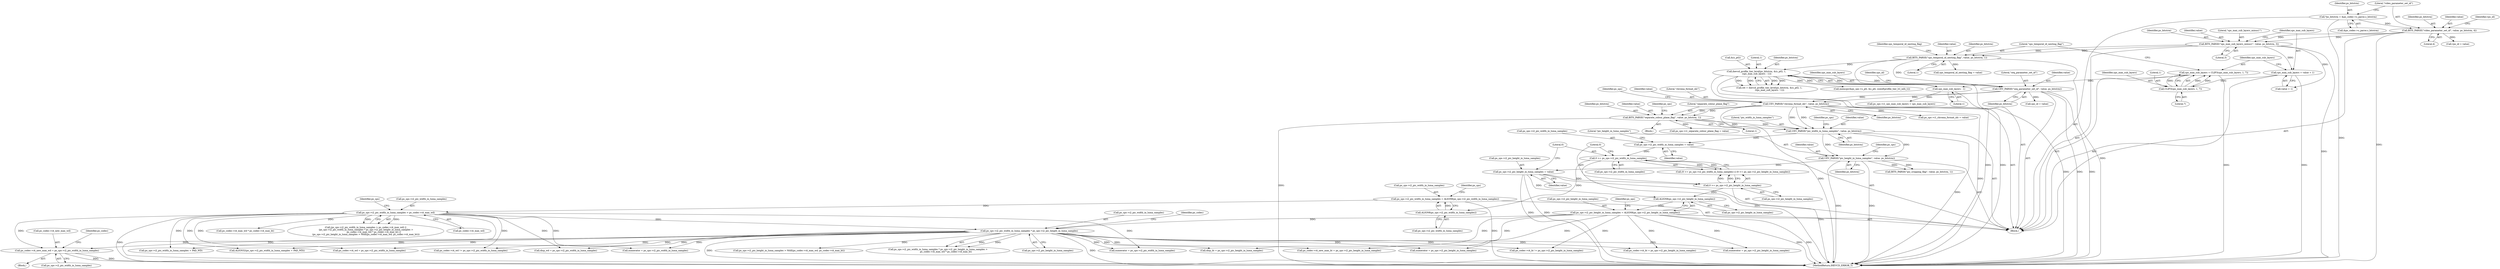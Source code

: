 digraph "0_Android_1ab5ce7e42feccd49e49752e6f58f9097ac5d254@pointer" {
"1000389" [label="(Call,ps_codec->i4_new_max_wd = ps_sps->i2_pic_width_in_luma_samples)"];
"1000363" [label="(Call,ps_sps->i2_pic_width_in_luma_samples * ps_sps->i2_pic_height_in_luma_samples)"];
"1000354" [label="(Call,ps_sps->i2_pic_width_in_luma_samples > ps_codec->i4_max_wd)"];
"1000336" [label="(Call,ps_sps->i2_pic_width_in_luma_samples = ALIGN8(ps_sps->i2_pic_width_in_luma_samples))"];
"1000340" [label="(Call,ALIGN8(ps_sps->i2_pic_width_in_luma_samples))"];
"1000324" [label="(Call,0 >= ps_sps->i2_pic_width_in_luma_samples)"];
"1000308" [label="(Call,ps_sps->i2_pic_width_in_luma_samples = value)"];
"1000304" [label="(Call,UEV_PARSE(\"pic_width_in_luma_samples\", value, ps_bitstrm))"];
"1000287" [label="(Call,BITS_PARSE(\"separate_colour_plane_flag\", value, ps_bitstrm, 1))"];
"1000253" [label="(Call,UEV_PARSE(\"chroma_format_idc\", value, ps_bitstrm))"];
"1000182" [label="(Call,UEV_PARSE(\"seq_parameter_set_id\", value, ps_bitstrm))"];
"1000164" [label="(Call,BITS_PARSE(\"sps_temporal_id_nesting_flag\", value, ps_bitstrm, 1))"];
"1000148" [label="(Call,BITS_PARSE(\"sps_max_sub_layers_minus1\", value, ps_bitstrm, 3))"];
"1000132" [label="(Call,BITS_PARSE(\"video_parameter_set_id\", value, ps_bitstrm, 4))"];
"1000124" [label="(Call,*ps_bitstrm = &ps_codec->s_parse.s_bitstrm)"];
"1000174" [label="(Call,ihevcd_profile_tier_level(ps_bitstrm, &(s_ptl), 1,\n (sps_max_sub_layers - 1)))"];
"1000179" [label="(Call,sps_max_sub_layers - 1)"];
"1000158" [label="(Call,sps_max_sub_layers = CLIP3(sps_max_sub_layers, 1, 7))"];
"1000160" [label="(Call,CLIP3(sps_max_sub_layers, 1, 7))"];
"1000153" [label="(Call,sps_max_sub_layers = value + 1)"];
"1000344" [label="(Call,ps_sps->i2_pic_height_in_luma_samples = ALIGN8(ps_sps->i2_pic_height_in_luma_samples))"];
"1000348" [label="(Call,ALIGN8(ps_sps->i2_pic_height_in_luma_samples))"];
"1000329" [label="(Call,0 >= ps_sps->i2_pic_height_in_luma_samples)"];
"1000317" [label="(Call,ps_sps->i2_pic_height_in_luma_samples = value)"];
"1000313" [label="(Call,UEV_PARSE(\"pic_height_in_luma_samples\", value, ps_bitstrm))"];
"1000310" [label="(Identifier,ps_sps)"];
"1000318" [label="(Call,ps_sps->i2_pic_height_in_luma_samples)"];
"1000349" [label="(Call,ps_sps->i2_pic_height_in_luma_samples)"];
"1000181" [label="(Literal,1)"];
"1000126" [label="(Call,&ps_codec->s_parse.s_bitstrm)"];
"1000321" [label="(Identifier,value)"];
"1000324" [label="(Call,0 >= ps_sps->i2_pic_width_in_luma_samples)"];
"1001039" [label="(Call,numerator = ps_sps->i2_pic_width_in_luma_samples)"];
"1000325" [label="(Literal,0)"];
"1000135" [label="(Identifier,ps_bitstrm)"];
"1000149" [label="(Literal,\"sps_max_sub_layers_minus1\")"];
"1000398" [label="(Identifier,ps_codec)"];
"1000337" [label="(Call,ps_sps->i2_pic_width_in_luma_samples)"];
"1000348" [label="(Call,ALIGN8(ps_sps->i2_pic_height_in_luma_samples))"];
"1000182" [label="(Call,UEV_PARSE(\"seq_parameter_set_id\", value, ps_bitstrm))"];
"1000354" [label="(Call,ps_sps->i2_pic_width_in_luma_samples > ps_codec->i4_max_wd)"];
"1000312" [label="(Identifier,value)"];
"1001252" [label="(Call,ps_codec->i4_wd = ps_sps->i2_pic_width_in_luma_samples)"];
"1000259" [label="(Identifier,ps_sps)"];
"1000344" [label="(Call,ps_sps->i2_pic_height_in_luma_samples = ALIGN8(ps_sps->i2_pic_height_in_luma_samples))"];
"1000306" [label="(Identifier,value)"];
"1000313" [label="(Call,UEV_PARSE(\"pic_height_in_luma_samples\", value, ps_bitstrm))"];
"1000253" [label="(Call,UEV_PARSE(\"chroma_format_idc\", value, ps_bitstrm))"];
"1001271" [label="(Call,ps_sps->i2_pic_width_in_luma_samples + PAD_WD)"];
"1000158" [label="(Call,sps_max_sub_layers = CLIP3(sps_max_sub_layers, 1, 7))"];
"1000132" [label="(Call,BITS_PARSE(\"video_parameter_set_id\", value, ps_bitstrm, 4))"];
"1000286" [label="(Block,)"];
"1000125" [label="(Identifier,ps_bitstrm)"];
"1000159" [label="(Identifier,sps_max_sub_layers)"];
"1000183" [label="(Literal,\"seq_parameter_set_id\")"];
"1000184" [label="(Identifier,value)"];
"1000161" [label="(Identifier,sps_max_sub_layers)"];
"1001270" [label="(Call,ALIGN32(ps_sps->i2_pic_width_in_luma_samples + PAD_WD))"];
"1001141" [label="(Call,ps_codec->i4_wd != ps_sps->i2_pic_width_in_luma_samples)"];
"1000323" [label="(Call,(0 >= ps_sps->i2_pic_width_in_luma_samples) || (0 >= ps_sps->i2_pic_height_in_luma_samples))"];
"1000178" [label="(Literal,1)"];
"1001213" [label="(Call,disp_ht = ps_sps->i2_pic_height_in_luma_samples)"];
"1000317" [label="(Call,ps_sps->i2_pic_height_in_luma_samples = value)"];
"1001194" [label="(Call,disp_wd = ps_sps->i2_pic_width_in_luma_samples)"];
"1000255" [label="(Identifier,value)"];
"1000187" [label="(Identifier,sps_id)"];
"1000292" [label="(Call,ps_sps->i1_separate_colour_plane_flag = value)"];
"1000294" [label="(Identifier,ps_sps)"];
"1000166" [label="(Identifier,value)"];
"1000160" [label="(Call,CLIP3(sps_max_sub_layers, 1, 7))"];
"1000396" [label="(Call,ps_codec->i4_new_max_ht = ps_sps->i2_pic_height_in_luma_samples)"];
"1001336" [label="(MethodReturn,IHEVCD_ERROR_T)"];
"1000174" [label="(Call,ihevcd_profile_tier_level(ps_bitstrm, &(s_ptl), 1,\n (sps_max_sub_layers - 1)))"];
"1000370" [label="(Call,ps_codec->i4_max_wd * ps_codec->i4_max_ht)"];
"1000167" [label="(Identifier,ps_bitstrm)"];
"1000153" [label="(Call,sps_max_sub_layers = value + 1)"];
"1000356" [label="(Identifier,ps_sps)"];
"1000304" [label="(Call,UEV_PARSE(\"pic_width_in_luma_samples\", value, ps_bitstrm))"];
"1000170" [label="(Identifier,sps_temporal_id_nesting_flag)"];
"1000168" [label="(Literal,1)"];
"1000330" [label="(Literal,0)"];
"1000288" [label="(Literal,\"separate_colour_plane_flag\")"];
"1000388" [label="(Block,)"];
"1000291" [label="(Literal,1)"];
"1000180" [label="(Identifier,sps_max_sub_layers)"];
"1000353" [label="(Call,(ps_sps->i2_pic_width_in_luma_samples > ps_codec->i4_max_wd) ||\n (ps_sps->i2_pic_width_in_luma_samples * ps_sps->i2_pic_height_in_luma_samples >\n                       ps_codec->i4_max_wd * ps_codec->i4_max_ht) ||\n (ps_sps->i2_pic_height_in_luma_samples > MAX(ps_codec->i4_max_wd, ps_codec->i4_max_ht)))"];
"1000377" [label="(Call,ps_sps->i2_pic_height_in_luma_samples > MAX(ps_codec->i4_max_wd, ps_codec->i4_max_ht))"];
"1000185" [label="(Identifier,ps_bitstrm)"];
"1000133" [label="(Literal,\"video_parameter_set_id\")"];
"1000345" [label="(Call,ps_sps->i2_pic_height_in_luma_samples)"];
"1000314" [label="(Literal,\"pic_height_in_luma_samples\")"];
"1000287" [label="(Call,BITS_PARSE(\"separate_colour_plane_flag\", value, ps_bitstrm, 1))"];
"1000362" [label="(Call,ps_sps->i2_pic_width_in_luma_samples * ps_sps->i2_pic_height_in_luma_samples >\n                       ps_codec->i4_max_wd * ps_codec->i4_max_ht)"];
"1000154" [label="(Identifier,sps_max_sub_layers)"];
"1000136" [label="(Literal,4)"];
"1000336" [label="(Call,ps_sps->i2_pic_width_in_luma_samples = ALIGN8(ps_sps->i2_pic_width_in_luma_samples))"];
"1001117" [label="(Call,numerator = ps_sps->i2_pic_height_in_luma_samples)"];
"1000155" [label="(Call,value + 1)"];
"1000137" [label="(Call,vps_id = value)"];
"1000319" [label="(Identifier,ps_sps)"];
"1000367" [label="(Call,ps_sps->i2_pic_height_in_luma_samples)"];
"1000315" [label="(Identifier,value)"];
"1000162" [label="(Literal,1)"];
"1000407" [label="(Call,BITS_PARSE(\"pic_cropping_flag\", value, ps_bitstrm, 1))"];
"1000355" [label="(Call,ps_sps->i2_pic_width_in_luma_samples)"];
"1000152" [label="(Literal,3)"];
"1000393" [label="(Call,ps_sps->i2_pic_width_in_luma_samples)"];
"1000389" [label="(Call,ps_codec->i4_new_max_wd = ps_sps->i2_pic_width_in_luma_samples)"];
"1000164" [label="(Call,BITS_PARSE(\"sps_temporal_id_nesting_flag\", value, ps_bitstrm, 1))"];
"1000341" [label="(Call,ps_sps->i2_pic_width_in_luma_samples)"];
"1001148" [label="(Call,ps_codec->i4_ht != ps_sps->i2_pic_height_in_luma_samples)"];
"1000316" [label="(Identifier,ps_bitstrm)"];
"1000124" [label="(Call,*ps_bitstrm = &ps_codec->s_parse.s_bitstrm)"];
"1000179" [label="(Call,sps_max_sub_layers - 1)"];
"1000169" [label="(Call,sps_temporal_id_nesting_flag = value)"];
"1000290" [label="(Identifier,ps_bitstrm)"];
"1000134" [label="(Identifier,value)"];
"1000364" [label="(Call,ps_sps->i2_pic_width_in_luma_samples)"];
"1000309" [label="(Call,ps_sps->i2_pic_width_in_luma_samples)"];
"1000346" [label="(Identifier,ps_sps)"];
"1000175" [label="(Identifier,ps_bitstrm)"];
"1000331" [label="(Call,ps_sps->i2_pic_height_in_luma_samples)"];
"1001259" [label="(Call,ps_codec->i4_ht = ps_sps->i2_pic_height_in_luma_samples)"];
"1000365" [label="(Identifier,ps_sps)"];
"1000329" [label="(Call,0 >= ps_sps->i2_pic_height_in_luma_samples)"];
"1000305" [label="(Literal,\"pic_width_in_luma_samples\")"];
"1000186" [label="(Call,sps_id = value)"];
"1000138" [label="(Identifier,vps_id)"];
"1000256" [label="(Identifier,ps_bitstrm)"];
"1001057" [label="(Call,numerator = ps_sps->i2_pic_height_in_luma_samples)"];
"1000372" [label="(Identifier,ps_codec)"];
"1000358" [label="(Call,ps_codec->i4_max_wd)"];
"1000340" [label="(Call,ALIGN8(ps_sps->i2_pic_width_in_luma_samples))"];
"1001101" [label="(Call,numerator = ps_sps->i2_pic_width_in_luma_samples)"];
"1000390" [label="(Call,ps_codec->i4_new_max_wd)"];
"1000172" [label="(Call,ret = ihevcd_profile_tier_level(ps_bitstrm, &(s_ptl), 1,\n (sps_max_sub_layers - 1)))"];
"1000163" [label="(Literal,7)"];
"1000244" [label="(Call,memcpy(&ps_sps->s_ptl, &s_ptl, sizeof(profile_tier_lvl_info_t)))"];
"1000257" [label="(Call,ps_sps->i1_chroma_format_idc = value)"];
"1000326" [label="(Call,ps_sps->i2_pic_width_in_luma_samples)"];
"1000148" [label="(Call,BITS_PARSE(\"sps_max_sub_layers_minus1\", value, ps_bitstrm, 3))"];
"1000176" [label="(Call,&(s_ptl))"];
"1000363" [label="(Call,ps_sps->i2_pic_width_in_luma_samples * ps_sps->i2_pic_height_in_luma_samples)"];
"1000307" [label="(Identifier,ps_bitstrm)"];
"1000151" [label="(Identifier,ps_bitstrm)"];
"1000229" [label="(Call,ps_sps->i1_sps_max_sub_layers = sps_max_sub_layers)"];
"1000308" [label="(Call,ps_sps->i2_pic_width_in_luma_samples = value)"];
"1000165" [label="(Literal,\"sps_temporal_id_nesting_flag\")"];
"1000108" [label="(Block,)"];
"1000289" [label="(Identifier,value)"];
"1000150" [label="(Identifier,value)"];
"1000254" [label="(Literal,\"chroma_format_idc\")"];
"1000389" -> "1000388"  [label="AST: "];
"1000389" -> "1000393"  [label="CFG: "];
"1000390" -> "1000389"  [label="AST: "];
"1000393" -> "1000389"  [label="AST: "];
"1000398" -> "1000389"  [label="CFG: "];
"1000389" -> "1001336"  [label="DDG: "];
"1000389" -> "1001336"  [label="DDG: "];
"1000363" -> "1000389"  [label="DDG: "];
"1000354" -> "1000389"  [label="DDG: "];
"1000363" -> "1000362"  [label="AST: "];
"1000363" -> "1000367"  [label="CFG: "];
"1000364" -> "1000363"  [label="AST: "];
"1000367" -> "1000363"  [label="AST: "];
"1000372" -> "1000363"  [label="CFG: "];
"1000363" -> "1001336"  [label="DDG: "];
"1000363" -> "1001336"  [label="DDG: "];
"1000363" -> "1000362"  [label="DDG: "];
"1000363" -> "1000362"  [label="DDG: "];
"1000354" -> "1000363"  [label="DDG: "];
"1000344" -> "1000363"  [label="DDG: "];
"1000363" -> "1000377"  [label="DDG: "];
"1000363" -> "1000396"  [label="DDG: "];
"1000363" -> "1001039"  [label="DDG: "];
"1000363" -> "1001057"  [label="DDG: "];
"1000363" -> "1001101"  [label="DDG: "];
"1000363" -> "1001117"  [label="DDG: "];
"1000363" -> "1001141"  [label="DDG: "];
"1000363" -> "1001148"  [label="DDG: "];
"1000363" -> "1001194"  [label="DDG: "];
"1000363" -> "1001213"  [label="DDG: "];
"1000363" -> "1001252"  [label="DDG: "];
"1000363" -> "1001259"  [label="DDG: "];
"1000363" -> "1001270"  [label="DDG: "];
"1000363" -> "1001271"  [label="DDG: "];
"1000354" -> "1000353"  [label="AST: "];
"1000354" -> "1000358"  [label="CFG: "];
"1000355" -> "1000354"  [label="AST: "];
"1000358" -> "1000354"  [label="AST: "];
"1000365" -> "1000354"  [label="CFG: "];
"1000353" -> "1000354"  [label="CFG: "];
"1000354" -> "1001336"  [label="DDG: "];
"1000354" -> "1001336"  [label="DDG: "];
"1000354" -> "1000353"  [label="DDG: "];
"1000354" -> "1000353"  [label="DDG: "];
"1000336" -> "1000354"  [label="DDG: "];
"1000354" -> "1000370"  [label="DDG: "];
"1000354" -> "1001039"  [label="DDG: "];
"1000354" -> "1001101"  [label="DDG: "];
"1000354" -> "1001141"  [label="DDG: "];
"1000354" -> "1001194"  [label="DDG: "];
"1000354" -> "1001252"  [label="DDG: "];
"1000354" -> "1001270"  [label="DDG: "];
"1000354" -> "1001271"  [label="DDG: "];
"1000336" -> "1000108"  [label="AST: "];
"1000336" -> "1000340"  [label="CFG: "];
"1000337" -> "1000336"  [label="AST: "];
"1000340" -> "1000336"  [label="AST: "];
"1000346" -> "1000336"  [label="CFG: "];
"1000336" -> "1001336"  [label="DDG: "];
"1000340" -> "1000336"  [label="DDG: "];
"1000340" -> "1000341"  [label="CFG: "];
"1000341" -> "1000340"  [label="AST: "];
"1000324" -> "1000340"  [label="DDG: "];
"1000324" -> "1000323"  [label="AST: "];
"1000324" -> "1000326"  [label="CFG: "];
"1000325" -> "1000324"  [label="AST: "];
"1000326" -> "1000324"  [label="AST: "];
"1000330" -> "1000324"  [label="CFG: "];
"1000323" -> "1000324"  [label="CFG: "];
"1000324" -> "1001336"  [label="DDG: "];
"1000324" -> "1000323"  [label="DDG: "];
"1000324" -> "1000323"  [label="DDG: "];
"1000308" -> "1000324"  [label="DDG: "];
"1000308" -> "1000108"  [label="AST: "];
"1000308" -> "1000312"  [label="CFG: "];
"1000309" -> "1000308"  [label="AST: "];
"1000312" -> "1000308"  [label="AST: "];
"1000314" -> "1000308"  [label="CFG: "];
"1000304" -> "1000308"  [label="DDG: "];
"1000304" -> "1000108"  [label="AST: "];
"1000304" -> "1000307"  [label="CFG: "];
"1000305" -> "1000304"  [label="AST: "];
"1000306" -> "1000304"  [label="AST: "];
"1000307" -> "1000304"  [label="AST: "];
"1000310" -> "1000304"  [label="CFG: "];
"1000304" -> "1001336"  [label="DDG: "];
"1000287" -> "1000304"  [label="DDG: "];
"1000287" -> "1000304"  [label="DDG: "];
"1000253" -> "1000304"  [label="DDG: "];
"1000253" -> "1000304"  [label="DDG: "];
"1000304" -> "1000313"  [label="DDG: "];
"1000304" -> "1000313"  [label="DDG: "];
"1000287" -> "1000286"  [label="AST: "];
"1000287" -> "1000291"  [label="CFG: "];
"1000288" -> "1000287"  [label="AST: "];
"1000289" -> "1000287"  [label="AST: "];
"1000290" -> "1000287"  [label="AST: "];
"1000291" -> "1000287"  [label="AST: "];
"1000294" -> "1000287"  [label="CFG: "];
"1000287" -> "1001336"  [label="DDG: "];
"1000253" -> "1000287"  [label="DDG: "];
"1000253" -> "1000287"  [label="DDG: "];
"1000287" -> "1000292"  [label="DDG: "];
"1000253" -> "1000108"  [label="AST: "];
"1000253" -> "1000256"  [label="CFG: "];
"1000254" -> "1000253"  [label="AST: "];
"1000255" -> "1000253"  [label="AST: "];
"1000256" -> "1000253"  [label="AST: "];
"1000259" -> "1000253"  [label="CFG: "];
"1000253" -> "1001336"  [label="DDG: "];
"1000253" -> "1001336"  [label="DDG: "];
"1000182" -> "1000253"  [label="DDG: "];
"1000182" -> "1000253"  [label="DDG: "];
"1000253" -> "1000257"  [label="DDG: "];
"1000182" -> "1000108"  [label="AST: "];
"1000182" -> "1000185"  [label="CFG: "];
"1000183" -> "1000182"  [label="AST: "];
"1000184" -> "1000182"  [label="AST: "];
"1000185" -> "1000182"  [label="AST: "];
"1000187" -> "1000182"  [label="CFG: "];
"1000182" -> "1001336"  [label="DDG: "];
"1000182" -> "1001336"  [label="DDG: "];
"1000164" -> "1000182"  [label="DDG: "];
"1000174" -> "1000182"  [label="DDG: "];
"1000182" -> "1000186"  [label="DDG: "];
"1000164" -> "1000108"  [label="AST: "];
"1000164" -> "1000168"  [label="CFG: "];
"1000165" -> "1000164"  [label="AST: "];
"1000166" -> "1000164"  [label="AST: "];
"1000167" -> "1000164"  [label="AST: "];
"1000168" -> "1000164"  [label="AST: "];
"1000170" -> "1000164"  [label="CFG: "];
"1000164" -> "1001336"  [label="DDG: "];
"1000148" -> "1000164"  [label="DDG: "];
"1000148" -> "1000164"  [label="DDG: "];
"1000164" -> "1000169"  [label="DDG: "];
"1000164" -> "1000174"  [label="DDG: "];
"1000148" -> "1000108"  [label="AST: "];
"1000148" -> "1000152"  [label="CFG: "];
"1000149" -> "1000148"  [label="AST: "];
"1000150" -> "1000148"  [label="AST: "];
"1000151" -> "1000148"  [label="AST: "];
"1000152" -> "1000148"  [label="AST: "];
"1000154" -> "1000148"  [label="CFG: "];
"1000148" -> "1001336"  [label="DDG: "];
"1000132" -> "1000148"  [label="DDG: "];
"1000132" -> "1000148"  [label="DDG: "];
"1000148" -> "1000153"  [label="DDG: "];
"1000148" -> "1000155"  [label="DDG: "];
"1000132" -> "1000108"  [label="AST: "];
"1000132" -> "1000136"  [label="CFG: "];
"1000133" -> "1000132"  [label="AST: "];
"1000134" -> "1000132"  [label="AST: "];
"1000135" -> "1000132"  [label="AST: "];
"1000136" -> "1000132"  [label="AST: "];
"1000138" -> "1000132"  [label="CFG: "];
"1000132" -> "1001336"  [label="DDG: "];
"1000124" -> "1000132"  [label="DDG: "];
"1000132" -> "1000137"  [label="DDG: "];
"1000124" -> "1000108"  [label="AST: "];
"1000124" -> "1000126"  [label="CFG: "];
"1000125" -> "1000124"  [label="AST: "];
"1000126" -> "1000124"  [label="AST: "];
"1000133" -> "1000124"  [label="CFG: "];
"1000124" -> "1001336"  [label="DDG: "];
"1000174" -> "1000172"  [label="AST: "];
"1000174" -> "1000179"  [label="CFG: "];
"1000175" -> "1000174"  [label="AST: "];
"1000176" -> "1000174"  [label="AST: "];
"1000178" -> "1000174"  [label="AST: "];
"1000179" -> "1000174"  [label="AST: "];
"1000172" -> "1000174"  [label="CFG: "];
"1000174" -> "1001336"  [label="DDG: "];
"1000174" -> "1001336"  [label="DDG: "];
"1000174" -> "1000172"  [label="DDG: "];
"1000174" -> "1000172"  [label="DDG: "];
"1000174" -> "1000172"  [label="DDG: "];
"1000174" -> "1000172"  [label="DDG: "];
"1000179" -> "1000174"  [label="DDG: "];
"1000179" -> "1000174"  [label="DDG: "];
"1000174" -> "1000244"  [label="DDG: "];
"1000179" -> "1000181"  [label="CFG: "];
"1000180" -> "1000179"  [label="AST: "];
"1000181" -> "1000179"  [label="AST: "];
"1000179" -> "1001336"  [label="DDG: "];
"1000158" -> "1000179"  [label="DDG: "];
"1000179" -> "1000229"  [label="DDG: "];
"1000158" -> "1000108"  [label="AST: "];
"1000158" -> "1000160"  [label="CFG: "];
"1000159" -> "1000158"  [label="AST: "];
"1000160" -> "1000158"  [label="AST: "];
"1000165" -> "1000158"  [label="CFG: "];
"1000158" -> "1001336"  [label="DDG: "];
"1000160" -> "1000158"  [label="DDG: "];
"1000160" -> "1000158"  [label="DDG: "];
"1000160" -> "1000158"  [label="DDG: "];
"1000160" -> "1000163"  [label="CFG: "];
"1000161" -> "1000160"  [label="AST: "];
"1000162" -> "1000160"  [label="AST: "];
"1000163" -> "1000160"  [label="AST: "];
"1000153" -> "1000160"  [label="DDG: "];
"1000153" -> "1000108"  [label="AST: "];
"1000153" -> "1000155"  [label="CFG: "];
"1000154" -> "1000153"  [label="AST: "];
"1000155" -> "1000153"  [label="AST: "];
"1000159" -> "1000153"  [label="CFG: "];
"1000153" -> "1001336"  [label="DDG: "];
"1000344" -> "1000108"  [label="AST: "];
"1000344" -> "1000348"  [label="CFG: "];
"1000345" -> "1000344"  [label="AST: "];
"1000348" -> "1000344"  [label="AST: "];
"1000356" -> "1000344"  [label="CFG: "];
"1000344" -> "1001336"  [label="DDG: "];
"1000344" -> "1001336"  [label="DDG: "];
"1000348" -> "1000344"  [label="DDG: "];
"1000344" -> "1000396"  [label="DDG: "];
"1000344" -> "1001057"  [label="DDG: "];
"1000344" -> "1001117"  [label="DDG: "];
"1000344" -> "1001148"  [label="DDG: "];
"1000344" -> "1001213"  [label="DDG: "];
"1000344" -> "1001259"  [label="DDG: "];
"1000348" -> "1000349"  [label="CFG: "];
"1000349" -> "1000348"  [label="AST: "];
"1000329" -> "1000348"  [label="DDG: "];
"1000317" -> "1000348"  [label="DDG: "];
"1000329" -> "1000323"  [label="AST: "];
"1000329" -> "1000331"  [label="CFG: "];
"1000330" -> "1000329"  [label="AST: "];
"1000331" -> "1000329"  [label="AST: "];
"1000323" -> "1000329"  [label="CFG: "];
"1000329" -> "1001336"  [label="DDG: "];
"1000329" -> "1000323"  [label="DDG: "];
"1000329" -> "1000323"  [label="DDG: "];
"1000317" -> "1000329"  [label="DDG: "];
"1000317" -> "1000108"  [label="AST: "];
"1000317" -> "1000321"  [label="CFG: "];
"1000318" -> "1000317"  [label="AST: "];
"1000321" -> "1000317"  [label="AST: "];
"1000325" -> "1000317"  [label="CFG: "];
"1000317" -> "1001336"  [label="DDG: "];
"1000317" -> "1001336"  [label="DDG: "];
"1000313" -> "1000317"  [label="DDG: "];
"1000313" -> "1000108"  [label="AST: "];
"1000313" -> "1000316"  [label="CFG: "];
"1000314" -> "1000313"  [label="AST: "];
"1000315" -> "1000313"  [label="AST: "];
"1000316" -> "1000313"  [label="AST: "];
"1000319" -> "1000313"  [label="CFG: "];
"1000313" -> "1001336"  [label="DDG: "];
"1000313" -> "1001336"  [label="DDG: "];
"1000313" -> "1000407"  [label="DDG: "];
"1000313" -> "1000407"  [label="DDG: "];
}
